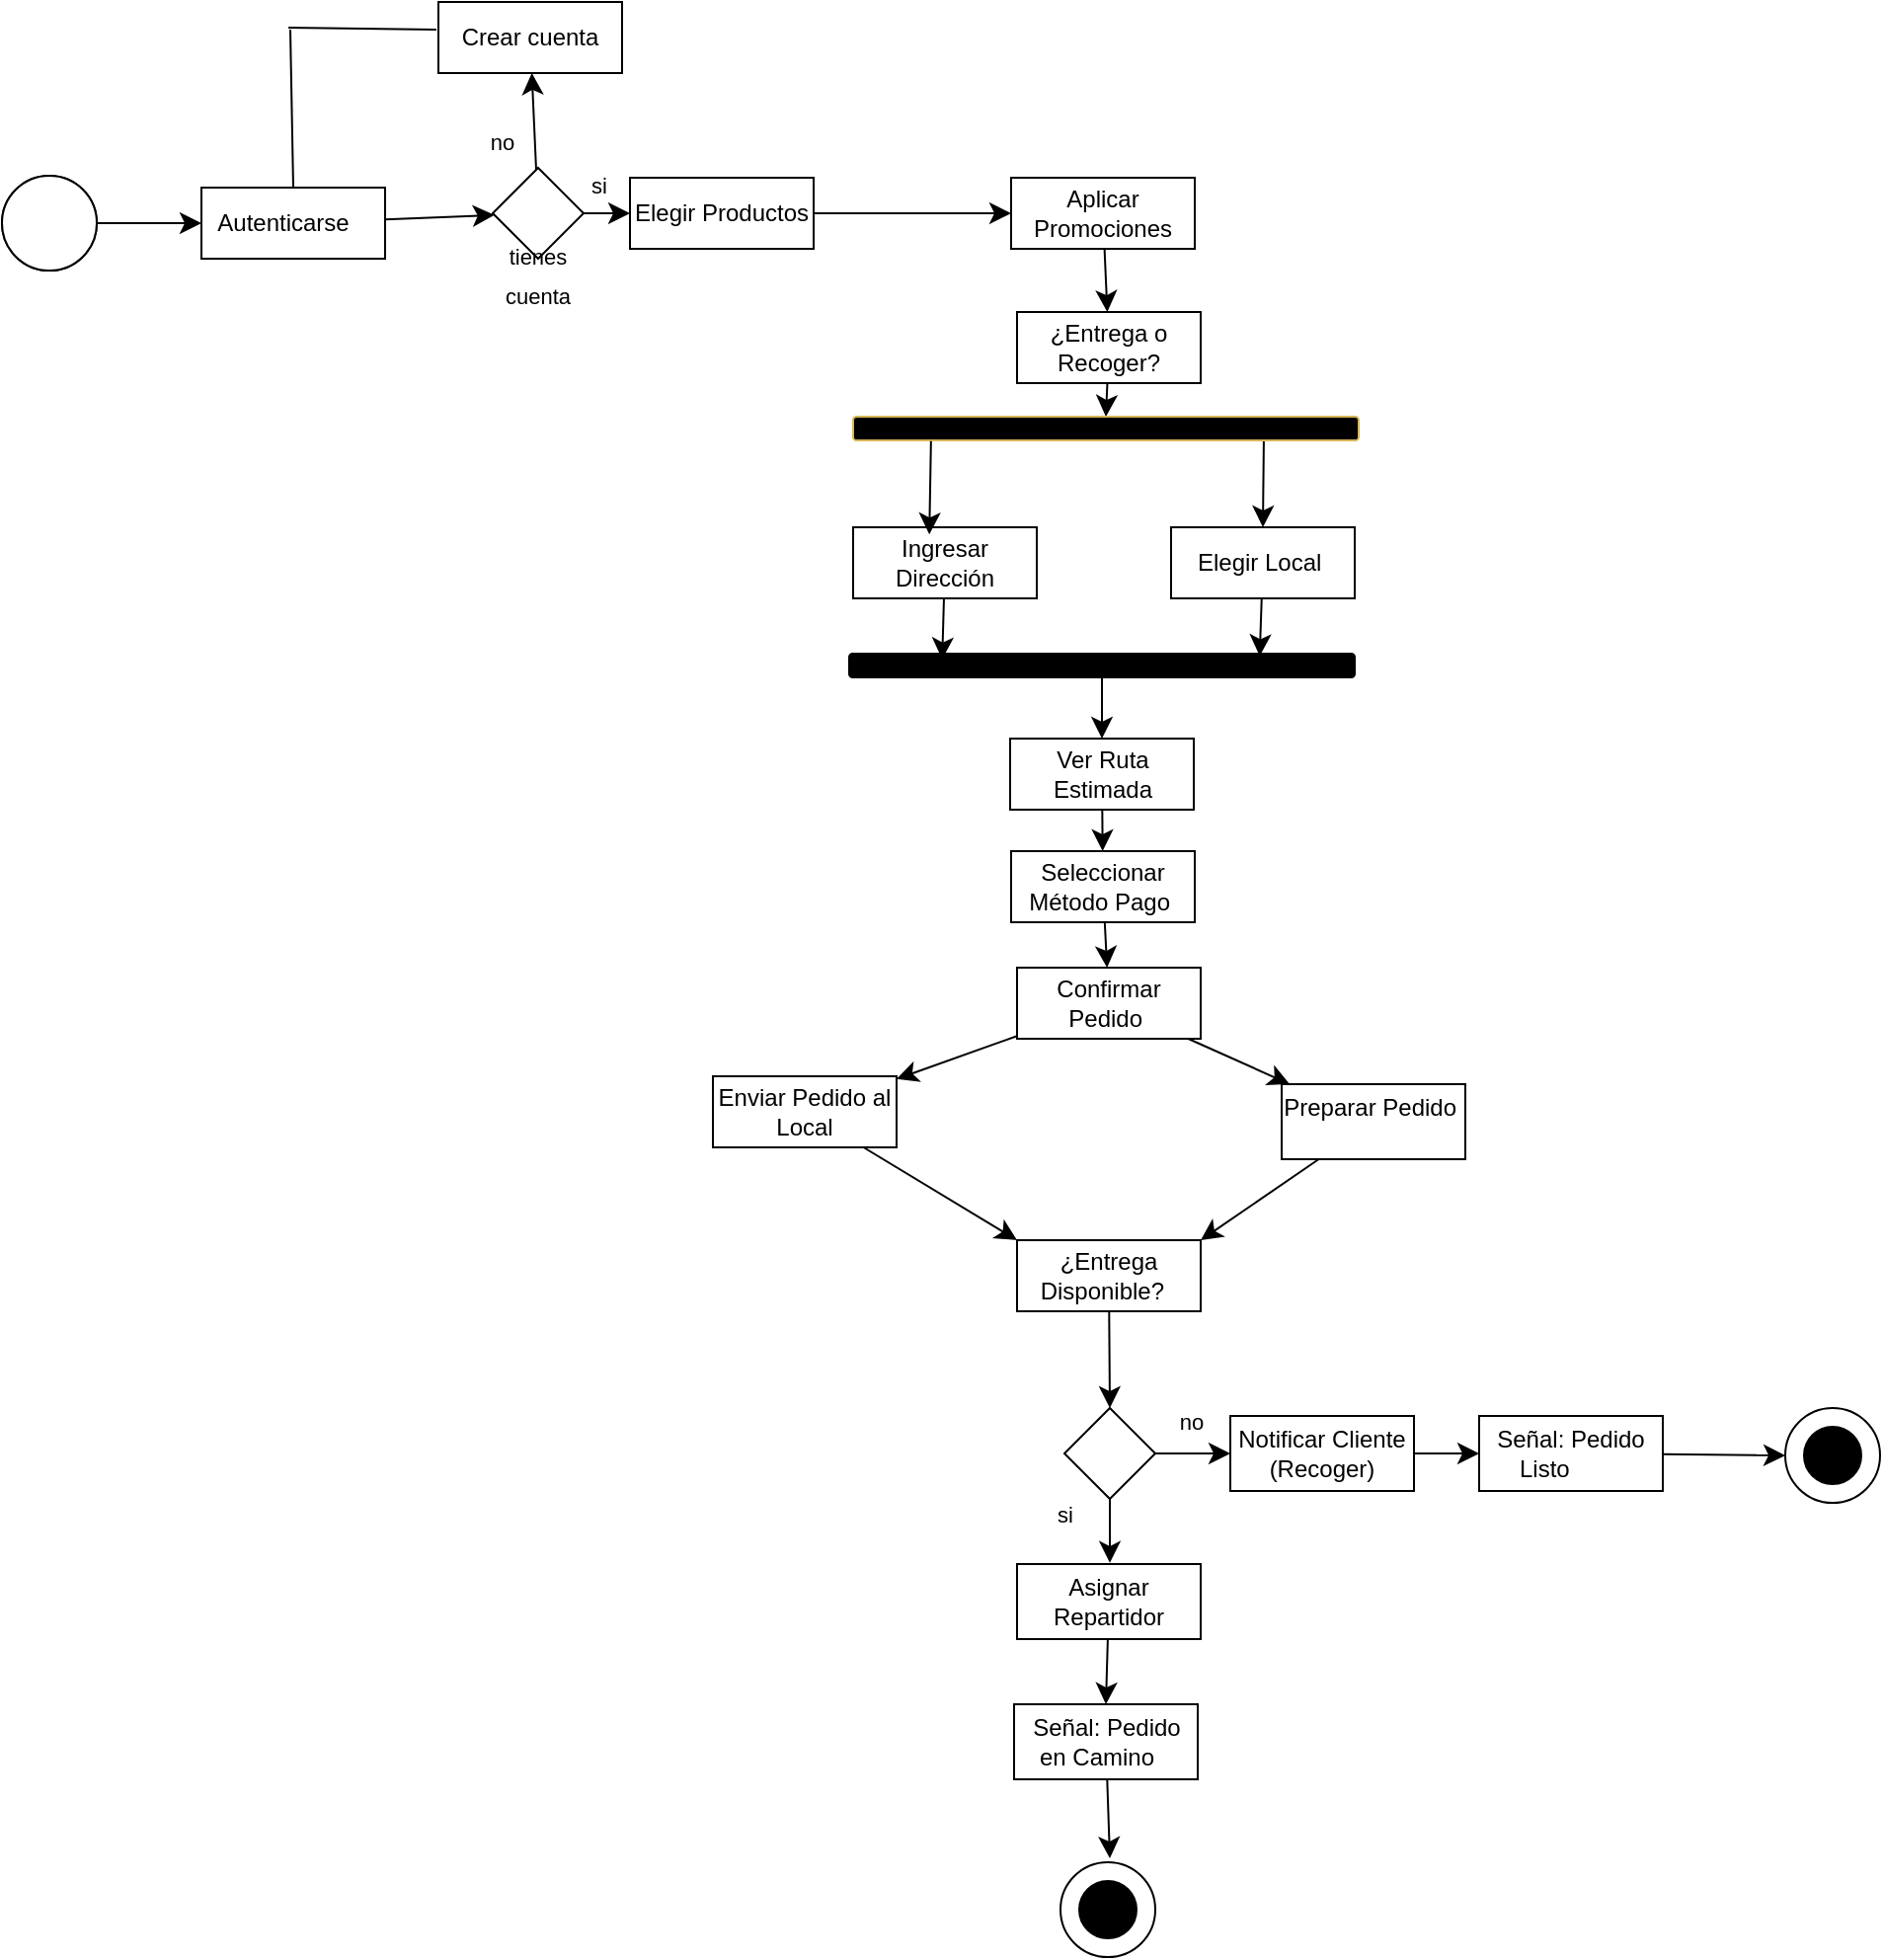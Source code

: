 <mxfile version="27.1.1">
  <diagram name="Página-1" id="aDKkH-2YM3asPnM83nMf">
    <mxGraphModel dx="1281" dy="534" grid="0" gridSize="10" guides="1" tooltips="1" connect="1" arrows="1" fold="1" page="0" pageScale="1" pageWidth="827" pageHeight="1169" math="0" shadow="0">
      <root>
        <mxCell id="0" />
        <mxCell id="1" parent="0" />
        <mxCell id="6tefmND4OWwHvBxM_Rv--3" value="" style="edgeStyle=none;curved=1;rounded=0;orthogonalLoop=1;jettySize=auto;html=1;fontSize=12;startSize=8;endSize=8;" parent="1" source="6tefmND4OWwHvBxM_Rv--1" target="6tefmND4OWwHvBxM_Rv--2" edge="1">
          <mxGeometry relative="1" as="geometry" />
        </mxCell>
        <mxCell id="6tefmND4OWwHvBxM_Rv--1" value="" style="ellipse;whiteSpace=wrap;html=1;aspect=fixed;" parent="1" vertex="1">
          <mxGeometry x="4" y="117" width="48" height="48" as="geometry" />
        </mxCell>
        <mxCell id="6tefmND4OWwHvBxM_Rv--12" value="" style="edgeStyle=none;curved=1;rounded=0;orthogonalLoop=1;jettySize=auto;html=1;fontSize=12;startSize=8;endSize=8;" parent="1" source="6tefmND4OWwHvBxM_Rv--2" target="6tefmND4OWwHvBxM_Rv--11" edge="1">
          <mxGeometry relative="1" as="geometry" />
        </mxCell>
        <mxCell id="6tefmND4OWwHvBxM_Rv--2" value="Autenticarse&amp;nbsp; &amp;nbsp;" style="whiteSpace=wrap;html=1;" parent="1" vertex="1">
          <mxGeometry x="105" y="123" width="93" height="36" as="geometry" />
        </mxCell>
        <mxCell id="6tefmND4OWwHvBxM_Rv--35" style="edgeStyle=none;curved=1;rounded=0;orthogonalLoop=1;jettySize=auto;html=1;entryX=0;entryY=0.5;entryDx=0;entryDy=0;fontSize=12;startSize=8;endSize=8;" parent="1" source="6tefmND4OWwHvBxM_Rv--4" target="6tefmND4OWwHvBxM_Rv--5" edge="1">
          <mxGeometry relative="1" as="geometry" />
        </mxCell>
        <mxCell id="6tefmND4OWwHvBxM_Rv--4" value="Elegir Productos" style="whiteSpace=wrap;html=1;" parent="1" vertex="1">
          <mxGeometry x="322" y="118" width="93" height="36" as="geometry" />
        </mxCell>
        <mxCell id="6tefmND4OWwHvBxM_Rv--36" style="edgeStyle=none;curved=1;rounded=0;orthogonalLoop=1;jettySize=auto;html=1;fontSize=12;startSize=8;endSize=8;" parent="1" source="6tefmND4OWwHvBxM_Rv--5" target="6tefmND4OWwHvBxM_Rv--8" edge="1">
          <mxGeometry relative="1" as="geometry" />
        </mxCell>
        <mxCell id="6tefmND4OWwHvBxM_Rv--5" value="Aplicar Promociones" style="whiteSpace=wrap;html=1;" parent="1" vertex="1">
          <mxGeometry x="515" y="118" width="93" height="36" as="geometry" />
        </mxCell>
        <mxCell id="6tefmND4OWwHvBxM_Rv--6" value="Crear cuenta" style="whiteSpace=wrap;html=1;" parent="1" vertex="1">
          <mxGeometry x="225" y="29" width="93" height="36" as="geometry" />
        </mxCell>
        <mxCell id="6tefmND4OWwHvBxM_Rv--7" value="Ingresar Dirección" style="whiteSpace=wrap;html=1;" parent="1" vertex="1">
          <mxGeometry x="435" y="295" width="93" height="36" as="geometry" />
        </mxCell>
        <mxCell id="6tefmND4OWwHvBxM_Rv--93" style="edgeStyle=none;curved=1;rounded=0;orthogonalLoop=1;jettySize=auto;html=1;entryX=0.5;entryY=0;entryDx=0;entryDy=0;fontSize=12;startSize=8;endSize=8;" parent="1" source="6tefmND4OWwHvBxM_Rv--8" target="6tefmND4OWwHvBxM_Rv--37" edge="1">
          <mxGeometry relative="1" as="geometry" />
        </mxCell>
        <mxCell id="6tefmND4OWwHvBxM_Rv--8" value="¿Entrega o Recoger?" style="whiteSpace=wrap;html=1;" parent="1" vertex="1">
          <mxGeometry x="518" y="186" width="93" height="36" as="geometry" />
        </mxCell>
        <mxCell id="6tefmND4OWwHvBxM_Rv--10" style="edgeStyle=none;curved=1;rounded=0;orthogonalLoop=1;jettySize=auto;html=1;exitX=0.5;exitY=1;exitDx=0;exitDy=0;fontSize=12;startSize=8;endSize=8;" parent="1" source="6tefmND4OWwHvBxM_Rv--6" target="6tefmND4OWwHvBxM_Rv--6" edge="1">
          <mxGeometry relative="1" as="geometry" />
        </mxCell>
        <mxCell id="6tefmND4OWwHvBxM_Rv--34" value="" style="edgeStyle=none;curved=1;rounded=0;orthogonalLoop=1;jettySize=auto;html=1;fontSize=12;startSize=8;endSize=8;" parent="1" source="6tefmND4OWwHvBxM_Rv--11" target="6tefmND4OWwHvBxM_Rv--4" edge="1">
          <mxGeometry relative="1" as="geometry" />
        </mxCell>
        <mxCell id="6tefmND4OWwHvBxM_Rv--77" style="edgeStyle=none;curved=1;rounded=0;orthogonalLoop=1;jettySize=auto;html=1;fontSize=12;startSize=8;endSize=8;" parent="1" source="6tefmND4OWwHvBxM_Rv--11" target="6tefmND4OWwHvBxM_Rv--6" edge="1">
          <mxGeometry relative="1" as="geometry" />
        </mxCell>
        <mxCell id="6tefmND4OWwHvBxM_Rv--11" value="" style="rhombus;whiteSpace=wrap;html=1;" parent="1" vertex="1">
          <mxGeometry x="252.5" y="113" width="46" height="46" as="geometry" />
        </mxCell>
        <mxCell id="6tefmND4OWwHvBxM_Rv--52" style="edgeStyle=none;curved=1;rounded=0;orthogonalLoop=1;jettySize=auto;html=1;fontSize=12;startSize=8;endSize=8;" parent="1" source="6tefmND4OWwHvBxM_Rv--14" target="6tefmND4OWwHvBxM_Rv--15" edge="1">
          <mxGeometry relative="1" as="geometry" />
        </mxCell>
        <mxCell id="6tefmND4OWwHvBxM_Rv--14" value="Ver Ruta Estimada" style="whiteSpace=wrap;html=1;" parent="1" vertex="1">
          <mxGeometry x="514.5" y="402" width="93" height="36" as="geometry" />
        </mxCell>
        <mxCell id="6tefmND4OWwHvBxM_Rv--53" style="edgeStyle=none;curved=1;rounded=0;orthogonalLoop=1;jettySize=auto;html=1;fontSize=12;startSize=8;endSize=8;" parent="1" source="6tefmND4OWwHvBxM_Rv--15" target="6tefmND4OWwHvBxM_Rv--22" edge="1">
          <mxGeometry relative="1" as="geometry" />
        </mxCell>
        <mxCell id="6tefmND4OWwHvBxM_Rv--15" value="Seleccionar Método Pago&amp;nbsp;" style="whiteSpace=wrap;html=1;" parent="1" vertex="1">
          <mxGeometry x="515" y="459" width="93" height="36" as="geometry" />
        </mxCell>
        <mxCell id="6tefmND4OWwHvBxM_Rv--16" value="Elegir Local&amp;nbsp;" style="whiteSpace=wrap;html=1;" parent="1" vertex="1">
          <mxGeometry x="596" y="295" width="93" height="36" as="geometry" />
        </mxCell>
        <mxCell id="6tefmND4OWwHvBxM_Rv--17" style="edgeStyle=none;curved=1;rounded=0;orthogonalLoop=1;jettySize=auto;html=1;exitX=0.5;exitY=1;exitDx=0;exitDy=0;fontSize=12;startSize=8;endSize=8;" parent="1" source="6tefmND4OWwHvBxM_Rv--5" target="6tefmND4OWwHvBxM_Rv--5" edge="1">
          <mxGeometry relative="1" as="geometry" />
        </mxCell>
        <mxCell id="6tefmND4OWwHvBxM_Rv--61" style="edgeStyle=none;curved=1;rounded=0;orthogonalLoop=1;jettySize=auto;html=1;entryX=1;entryY=0;entryDx=0;entryDy=0;fontSize=12;startSize=8;endSize=8;" parent="1" source="6tefmND4OWwHvBxM_Rv--18" target="6tefmND4OWwHvBxM_Rv--20" edge="1">
          <mxGeometry relative="1" as="geometry" />
        </mxCell>
        <mxCell id="6tefmND4OWwHvBxM_Rv--18" value="Preparar Pedido&amp;nbsp; &amp;nbsp;" style="whiteSpace=wrap;html=1;" parent="1" vertex="1">
          <mxGeometry x="652" y="577" width="93" height="38" as="geometry" />
        </mxCell>
        <mxCell id="6tefmND4OWwHvBxM_Rv--63" style="edgeStyle=none;curved=1;rounded=0;orthogonalLoop=1;jettySize=auto;html=1;entryX=0.5;entryY=0;entryDx=0;entryDy=0;fontSize=12;startSize=8;endSize=8;" parent="1" source="6tefmND4OWwHvBxM_Rv--20" target="6tefmND4OWwHvBxM_Rv--62" edge="1">
          <mxGeometry relative="1" as="geometry" />
        </mxCell>
        <mxCell id="6tefmND4OWwHvBxM_Rv--20" value="¿Entrega Disponible?&amp;nbsp;&amp;nbsp;" style="whiteSpace=wrap;html=1;" parent="1" vertex="1">
          <mxGeometry x="518" y="656" width="93" height="36" as="geometry" />
        </mxCell>
        <mxCell id="6tefmND4OWwHvBxM_Rv--60" style="edgeStyle=none;curved=1;rounded=0;orthogonalLoop=1;jettySize=auto;html=1;entryX=0;entryY=0;entryDx=0;entryDy=0;fontSize=12;startSize=8;endSize=8;" parent="1" source="6tefmND4OWwHvBxM_Rv--21" target="6tefmND4OWwHvBxM_Rv--20" edge="1">
          <mxGeometry relative="1" as="geometry" />
        </mxCell>
        <mxCell id="6tefmND4OWwHvBxM_Rv--21" value="Enviar Pedido al Local" style="whiteSpace=wrap;html=1;" parent="1" vertex="1">
          <mxGeometry x="364" y="573" width="93" height="36" as="geometry" />
        </mxCell>
        <mxCell id="6tefmND4OWwHvBxM_Rv--54" style="edgeStyle=none;curved=1;rounded=0;orthogonalLoop=1;jettySize=auto;html=1;fontSize=12;startSize=8;endSize=8;" parent="1" source="6tefmND4OWwHvBxM_Rv--22" target="6tefmND4OWwHvBxM_Rv--21" edge="1">
          <mxGeometry relative="1" as="geometry" />
        </mxCell>
        <mxCell id="6tefmND4OWwHvBxM_Rv--58" style="edgeStyle=none;curved=1;rounded=0;orthogonalLoop=1;jettySize=auto;html=1;fontSize=12;startSize=8;endSize=8;" parent="1" source="6tefmND4OWwHvBxM_Rv--22" target="6tefmND4OWwHvBxM_Rv--18" edge="1">
          <mxGeometry relative="1" as="geometry" />
        </mxCell>
        <mxCell id="6tefmND4OWwHvBxM_Rv--22" value="Confirmar Pedido&amp;nbsp;" style="whiteSpace=wrap;html=1;" parent="1" vertex="1">
          <mxGeometry x="518" y="518" width="93" height="36" as="geometry" />
        </mxCell>
        <mxCell id="6tefmND4OWwHvBxM_Rv--23" style="edgeStyle=none;curved=1;rounded=0;orthogonalLoop=1;jettySize=auto;html=1;exitX=0.75;exitY=1;exitDx=0;exitDy=0;fontSize=12;startSize=8;endSize=8;" parent="1" source="6tefmND4OWwHvBxM_Rv--22" target="6tefmND4OWwHvBxM_Rv--22" edge="1">
          <mxGeometry relative="1" as="geometry" />
        </mxCell>
        <mxCell id="6tefmND4OWwHvBxM_Rv--33" style="edgeStyle=none;curved=1;rounded=0;orthogonalLoop=1;jettySize=auto;html=1;exitX=1;exitY=0;exitDx=0;exitDy=0;fontSize=12;startSize=8;endSize=8;" parent="1" source="6tefmND4OWwHvBxM_Rv--11" target="6tefmND4OWwHvBxM_Rv--11" edge="1">
          <mxGeometry relative="1" as="geometry" />
        </mxCell>
        <mxCell id="6tefmND4OWwHvBxM_Rv--42" style="edgeStyle=none;curved=1;rounded=0;orthogonalLoop=1;jettySize=auto;html=1;entryX=0.5;entryY=0;entryDx=0;entryDy=0;fontSize=12;startSize=8;endSize=8;" parent="1" target="6tefmND4OWwHvBxM_Rv--16" edge="1">
          <mxGeometry relative="1" as="geometry">
            <mxPoint x="643" y="247" as="sourcePoint" />
          </mxGeometry>
        </mxCell>
        <mxCell id="6tefmND4OWwHvBxM_Rv--37" value="" style="rounded=1;whiteSpace=wrap;html=1;labelBackgroundColor=#000000;labelBorderColor=#660033;fillColor=#000000;strokeColor=#d6b656;" parent="1" vertex="1">
          <mxGeometry x="435" y="239" width="256" height="12" as="geometry" />
        </mxCell>
        <mxCell id="6tefmND4OWwHvBxM_Rv--40" style="edgeStyle=none;curved=1;rounded=0;orthogonalLoop=1;jettySize=auto;html=1;entryX=0.415;entryY=0.1;entryDx=0;entryDy=0;entryPerimeter=0;fontSize=12;startSize=8;endSize=8;exitX=0.154;exitY=1.033;exitDx=0;exitDy=0;exitPerimeter=0;" parent="1" source="6tefmND4OWwHvBxM_Rv--37" target="6tefmND4OWwHvBxM_Rv--7" edge="1">
          <mxGeometry relative="1" as="geometry" />
        </mxCell>
        <mxCell id="6tefmND4OWwHvBxM_Rv--41" style="edgeStyle=none;curved=1;rounded=0;orthogonalLoop=1;jettySize=auto;html=1;exitX=0.5;exitY=0;exitDx=0;exitDy=0;fontSize=12;startSize=8;endSize=8;" parent="1" source="6tefmND4OWwHvBxM_Rv--16" target="6tefmND4OWwHvBxM_Rv--16" edge="1">
          <mxGeometry relative="1" as="geometry" />
        </mxCell>
        <mxCell id="6tefmND4OWwHvBxM_Rv--48" style="edgeStyle=none;curved=1;rounded=0;orthogonalLoop=1;jettySize=auto;html=1;fontSize=12;startSize=8;endSize=8;" parent="1" source="6tefmND4OWwHvBxM_Rv--43" target="6tefmND4OWwHvBxM_Rv--14" edge="1">
          <mxGeometry relative="1" as="geometry" />
        </mxCell>
        <mxCell id="6tefmND4OWwHvBxM_Rv--43" value="" style="rounded=1;whiteSpace=wrap;html=1;strokeColor=default;fillColor=#000000;" parent="1" vertex="1">
          <mxGeometry x="433" y="359" width="256" height="12" as="geometry" />
        </mxCell>
        <mxCell id="6tefmND4OWwHvBxM_Rv--45" style="edgeStyle=none;curved=1;rounded=0;orthogonalLoop=1;jettySize=auto;html=1;entryX=0.184;entryY=0.233;entryDx=0;entryDy=0;entryPerimeter=0;fontSize=12;startSize=8;endSize=8;" parent="1" source="6tefmND4OWwHvBxM_Rv--7" target="6tefmND4OWwHvBxM_Rv--43" edge="1">
          <mxGeometry relative="1" as="geometry" />
        </mxCell>
        <mxCell id="6tefmND4OWwHvBxM_Rv--47" style="edgeStyle=none;curved=1;rounded=0;orthogonalLoop=1;jettySize=auto;html=1;entryX=0.812;entryY=0.1;entryDx=0;entryDy=0;entryPerimeter=0;fontSize=12;startSize=8;endSize=8;" parent="1" source="6tefmND4OWwHvBxM_Rv--16" target="6tefmND4OWwHvBxM_Rv--43" edge="1">
          <mxGeometry relative="1" as="geometry" />
        </mxCell>
        <mxCell id="6tefmND4OWwHvBxM_Rv--71" style="edgeStyle=none;curved=1;rounded=0;orthogonalLoop=1;jettySize=auto;html=1;fontSize=12;startSize=8;endSize=8;" parent="1" source="6tefmND4OWwHvBxM_Rv--62" edge="1">
          <mxGeometry relative="1" as="geometry">
            <mxPoint x="565" y="819.4" as="targetPoint" />
          </mxGeometry>
        </mxCell>
        <mxCell id="6tefmND4OWwHvBxM_Rv--74" style="edgeStyle=none;curved=1;rounded=0;orthogonalLoop=1;jettySize=auto;html=1;entryX=0;entryY=0.5;entryDx=0;entryDy=0;fontSize=12;startSize=8;endSize=8;" parent="1" source="6tefmND4OWwHvBxM_Rv--62" target="6tefmND4OWwHvBxM_Rv--69" edge="1">
          <mxGeometry relative="1" as="geometry" />
        </mxCell>
        <mxCell id="6tefmND4OWwHvBxM_Rv--62" value="" style="rhombus;whiteSpace=wrap;html=1;" parent="1" vertex="1">
          <mxGeometry x="542" y="741" width="46" height="46" as="geometry" />
        </mxCell>
        <mxCell id="6tefmND4OWwHvBxM_Rv--73" style="edgeStyle=none;curved=1;rounded=0;orthogonalLoop=1;jettySize=auto;html=1;entryX=0.5;entryY=0;entryDx=0;entryDy=0;fontSize=12;startSize=8;endSize=8;" parent="1" source="6tefmND4OWwHvBxM_Rv--65" edge="1">
          <mxGeometry relative="1" as="geometry">
            <mxPoint x="565" y="969" as="targetPoint" />
          </mxGeometry>
        </mxCell>
        <mxCell id="6tefmND4OWwHvBxM_Rv--65" value="Señal: Pedido en Camino&amp;nbsp; &amp;nbsp;" style="whiteSpace=wrap;html=1;" parent="1" vertex="1">
          <mxGeometry x="516.5" y="891" width="93" height="38" as="geometry" />
        </mxCell>
        <mxCell id="6tefmND4OWwHvBxM_Rv--72" style="edgeStyle=none;curved=1;rounded=0;orthogonalLoop=1;jettySize=auto;html=1;entryX=0.5;entryY=0;entryDx=0;entryDy=0;fontSize=12;startSize=8;endSize=8;" parent="1" source="6tefmND4OWwHvBxM_Rv--66" target="6tefmND4OWwHvBxM_Rv--65" edge="1">
          <mxGeometry relative="1" as="geometry" />
        </mxCell>
        <mxCell id="6tefmND4OWwHvBxM_Rv--66" value="Asignar Repartidor" style="whiteSpace=wrap;html=1;" parent="1" vertex="1">
          <mxGeometry x="518" y="820" width="93" height="38" as="geometry" />
        </mxCell>
        <mxCell id="6tefmND4OWwHvBxM_Rv--99" style="edgeStyle=none;curved=1;rounded=0;orthogonalLoop=1;jettySize=auto;html=1;entryX=0;entryY=0.5;entryDx=0;entryDy=0;fontSize=12;startSize=8;endSize=8;" parent="1" source="6tefmND4OWwHvBxM_Rv--68" target="6tefmND4OWwHvBxM_Rv--98" edge="1">
          <mxGeometry relative="1" as="geometry" />
        </mxCell>
        <mxCell id="6tefmND4OWwHvBxM_Rv--68" value="Señal: Pedido Listo&amp;nbsp; &amp;nbsp; &amp;nbsp; &amp;nbsp;&amp;nbsp;" style="whiteSpace=wrap;html=1;" parent="1" vertex="1">
          <mxGeometry x="752" y="745" width="93" height="38" as="geometry" />
        </mxCell>
        <mxCell id="6tefmND4OWwHvBxM_Rv--75" style="edgeStyle=none;curved=1;rounded=0;orthogonalLoop=1;jettySize=auto;html=1;entryX=0;entryY=0.5;entryDx=0;entryDy=0;fontSize=12;startSize=8;endSize=8;" parent="1" source="6tefmND4OWwHvBxM_Rv--69" target="6tefmND4OWwHvBxM_Rv--68" edge="1">
          <mxGeometry relative="1" as="geometry" />
        </mxCell>
        <mxCell id="6tefmND4OWwHvBxM_Rv--69" value="Notificar Cliente (Recoger)" style="whiteSpace=wrap;html=1;" parent="1" vertex="1">
          <mxGeometry x="626" y="745" width="93" height="38" as="geometry" />
        </mxCell>
        <mxCell id="6tefmND4OWwHvBxM_Rv--79" style="edgeStyle=none;curved=1;rounded=0;orthogonalLoop=1;jettySize=auto;html=1;exitX=0.5;exitY=0;exitDx=0;exitDy=0;fontSize=12;startSize=8;endSize=8;" parent="1" source="6tefmND4OWwHvBxM_Rv--2" target="6tefmND4OWwHvBxM_Rv--2" edge="1">
          <mxGeometry relative="1" as="geometry" />
        </mxCell>
        <mxCell id="6tefmND4OWwHvBxM_Rv--82" value="" style="endArrow=none;html=1;rounded=0;fontSize=12;startSize=8;endSize=8;curved=1;entryX=0.5;entryY=0;entryDx=0;entryDy=0;" parent="1" target="6tefmND4OWwHvBxM_Rv--2" edge="1">
          <mxGeometry width="50" height="50" relative="1" as="geometry">
            <mxPoint x="150" y="43" as="sourcePoint" />
            <mxPoint x="212" y="203" as="targetPoint" />
          </mxGeometry>
        </mxCell>
        <mxCell id="6tefmND4OWwHvBxM_Rv--83" value="" style="endArrow=none;html=1;rounded=0;fontSize=12;startSize=8;endSize=8;curved=1;" parent="1" edge="1">
          <mxGeometry width="50" height="50" relative="1" as="geometry">
            <mxPoint x="149" y="42" as="sourcePoint" />
            <mxPoint x="224" y="43" as="targetPoint" />
          </mxGeometry>
        </mxCell>
        <mxCell id="6tefmND4OWwHvBxM_Rv--87" value="&lt;font style=&quot;font-size: 11px;&quot;&gt;si&amp;nbsp;&lt;/font&gt;" style="text;strokeColor=none;align=center;fillColor=none;html=1;verticalAlign=middle;whiteSpace=wrap;rounded=0;fontSize=16;" parent="1" vertex="1">
          <mxGeometry x="278" y="105" width="60" height="30" as="geometry" />
        </mxCell>
        <mxCell id="6tefmND4OWwHvBxM_Rv--88" value="&lt;font style=&quot;font-size: 11px;&quot;&gt;tienes cuenta&lt;/font&gt;" style="text;strokeColor=none;align=center;fillColor=none;html=1;verticalAlign=middle;whiteSpace=wrap;rounded=0;fontSize=16;" parent="1" vertex="1">
          <mxGeometry x="246" y="159" width="59" height="13" as="geometry" />
        </mxCell>
        <mxCell id="6tefmND4OWwHvBxM_Rv--89" value="&lt;font style=&quot;font-size: 11px;&quot;&gt;no&amp;nbsp;&lt;/font&gt;" style="text;strokeColor=none;align=center;fillColor=none;html=1;verticalAlign=middle;whiteSpace=wrap;rounded=0;fontSize=16;" parent="1" vertex="1">
          <mxGeometry x="229" y="83" width="60" height="30" as="geometry" />
        </mxCell>
        <mxCell id="6tefmND4OWwHvBxM_Rv--94" value="&lt;font style=&quot;font-size: 11px;&quot;&gt;no&amp;nbsp;&lt;/font&gt;" style="text;strokeColor=none;align=center;fillColor=none;html=1;verticalAlign=middle;whiteSpace=wrap;rounded=0;fontSize=16;" parent="1" vertex="1">
          <mxGeometry x="578" y="731" width="60" height="30" as="geometry" />
        </mxCell>
        <mxCell id="6tefmND4OWwHvBxM_Rv--95" value="&lt;font style=&quot;font-size: 11px;&quot;&gt;si&amp;nbsp;&lt;/font&gt;" style="text;strokeColor=none;align=center;fillColor=none;html=1;verticalAlign=middle;whiteSpace=wrap;rounded=0;fontSize=16;" parent="1" vertex="1">
          <mxGeometry x="510" y="778" width="68" height="30" as="geometry" />
        </mxCell>
        <mxCell id="6tefmND4OWwHvBxM_Rv--96" value="" style="ellipse;whiteSpace=wrap;html=1;aspect=fixed;" parent="1" vertex="1">
          <mxGeometry x="540" y="971" width="48" height="48" as="geometry" />
        </mxCell>
        <mxCell id="6tefmND4OWwHvBxM_Rv--98" value="" style="ellipse;whiteSpace=wrap;html=1;aspect=fixed;" parent="1" vertex="1">
          <mxGeometry x="907" y="741" width="48" height="48" as="geometry" />
        </mxCell>
        <mxCell id="6tefmND4OWwHvBxM_Rv--100" value="" style="ellipse;whiteSpace=wrap;html=1;aspect=fixed;strokeColor=default;fillColor=#000000;" parent="1" vertex="1">
          <mxGeometry x="916.5" y="750.5" width="29" height="29" as="geometry" />
        </mxCell>
        <mxCell id="6tefmND4OWwHvBxM_Rv--101" value="" style="ellipse;whiteSpace=wrap;html=1;aspect=fixed;fillColor=#000000;" parent="1" vertex="1">
          <mxGeometry x="549.5" y="980.5" width="29" height="29" as="geometry" />
        </mxCell>
        <mxCell id="CVz7sLxAmiwh1-rnkK73-1" value="" style="ellipse;whiteSpace=wrap;html=1;aspect=fixed;" parent="1" vertex="1">
          <mxGeometry x="4" y="117" width="48" height="48" as="geometry" />
        </mxCell>
      </root>
    </mxGraphModel>
  </diagram>
</mxfile>
